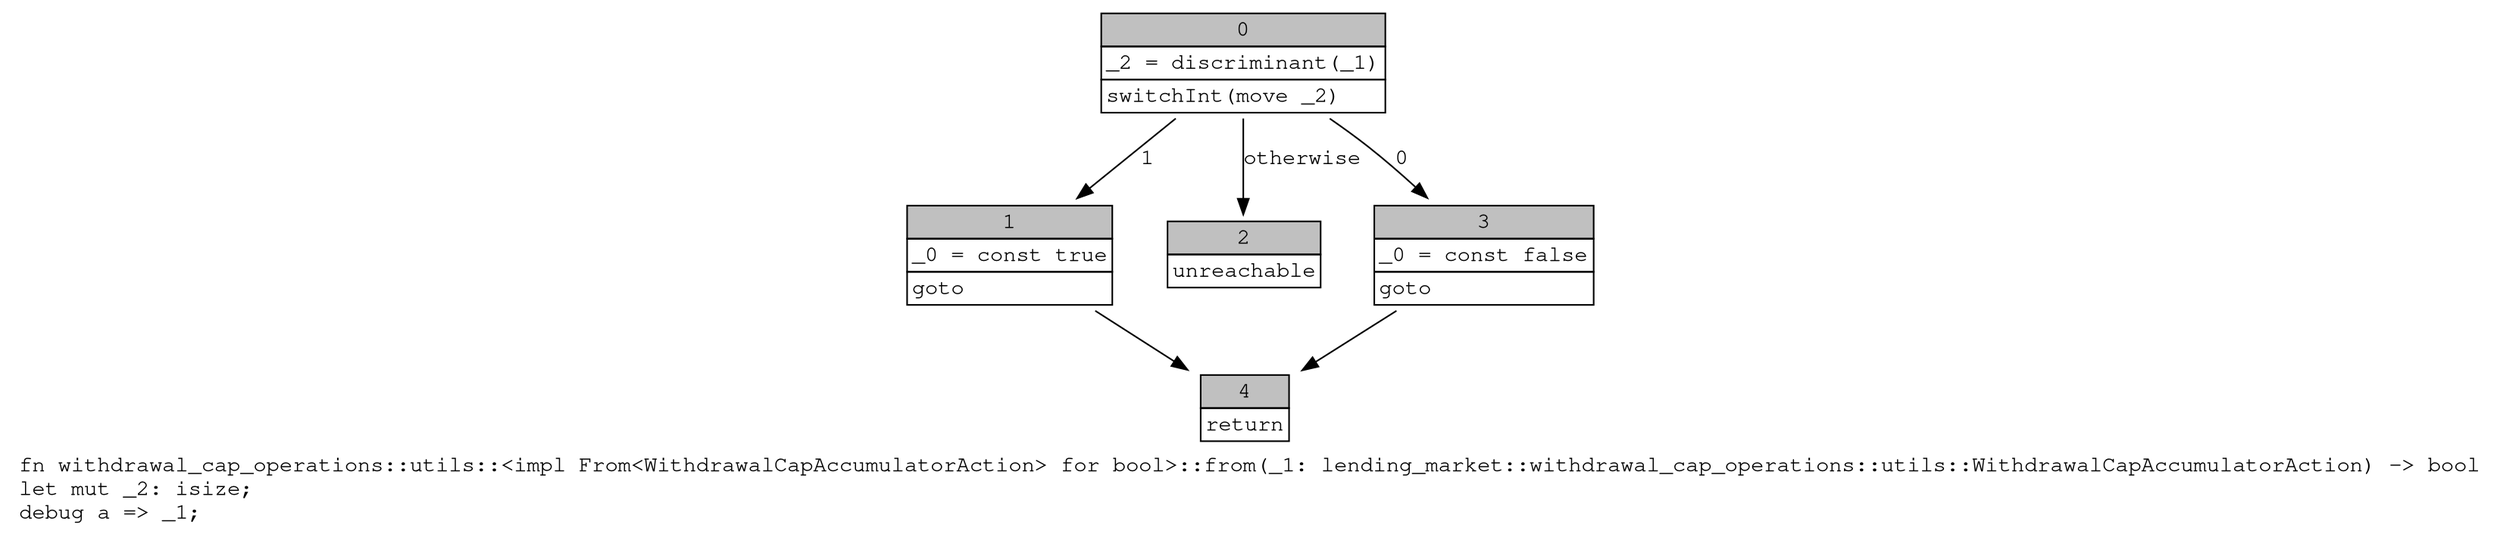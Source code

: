 digraph Mir_0_1412 {
    graph [fontname="Courier, monospace"];
    node [fontname="Courier, monospace"];
    edge [fontname="Courier, monospace"];
    label=<fn withdrawal_cap_operations::utils::&lt;impl From&lt;WithdrawalCapAccumulatorAction&gt; for bool&gt;::from(_1: lending_market::withdrawal_cap_operations::utils::WithdrawalCapAccumulatorAction) -&gt; bool<br align="left"/>let mut _2: isize;<br align="left"/>debug a =&gt; _1;<br align="left"/>>;
    bb0__0_1412 [shape="none", label=<<table border="0" cellborder="1" cellspacing="0"><tr><td bgcolor="gray" align="center" colspan="1">0</td></tr><tr><td align="left" balign="left">_2 = discriminant(_1)<br/></td></tr><tr><td align="left">switchInt(move _2)</td></tr></table>>];
    bb1__0_1412 [shape="none", label=<<table border="0" cellborder="1" cellspacing="0"><tr><td bgcolor="gray" align="center" colspan="1">1</td></tr><tr><td align="left" balign="left">_0 = const true<br/></td></tr><tr><td align="left">goto</td></tr></table>>];
    bb2__0_1412 [shape="none", label=<<table border="0" cellborder="1" cellspacing="0"><tr><td bgcolor="gray" align="center" colspan="1">2</td></tr><tr><td align="left">unreachable</td></tr></table>>];
    bb3__0_1412 [shape="none", label=<<table border="0" cellborder="1" cellspacing="0"><tr><td bgcolor="gray" align="center" colspan="1">3</td></tr><tr><td align="left" balign="left">_0 = const false<br/></td></tr><tr><td align="left">goto</td></tr></table>>];
    bb4__0_1412 [shape="none", label=<<table border="0" cellborder="1" cellspacing="0"><tr><td bgcolor="gray" align="center" colspan="1">4</td></tr><tr><td align="left">return</td></tr></table>>];
    bb0__0_1412 -> bb3__0_1412 [label="0"];
    bb0__0_1412 -> bb1__0_1412 [label="1"];
    bb0__0_1412 -> bb2__0_1412 [label="otherwise"];
    bb1__0_1412 -> bb4__0_1412 [label=""];
    bb3__0_1412 -> bb4__0_1412 [label=""];
}
